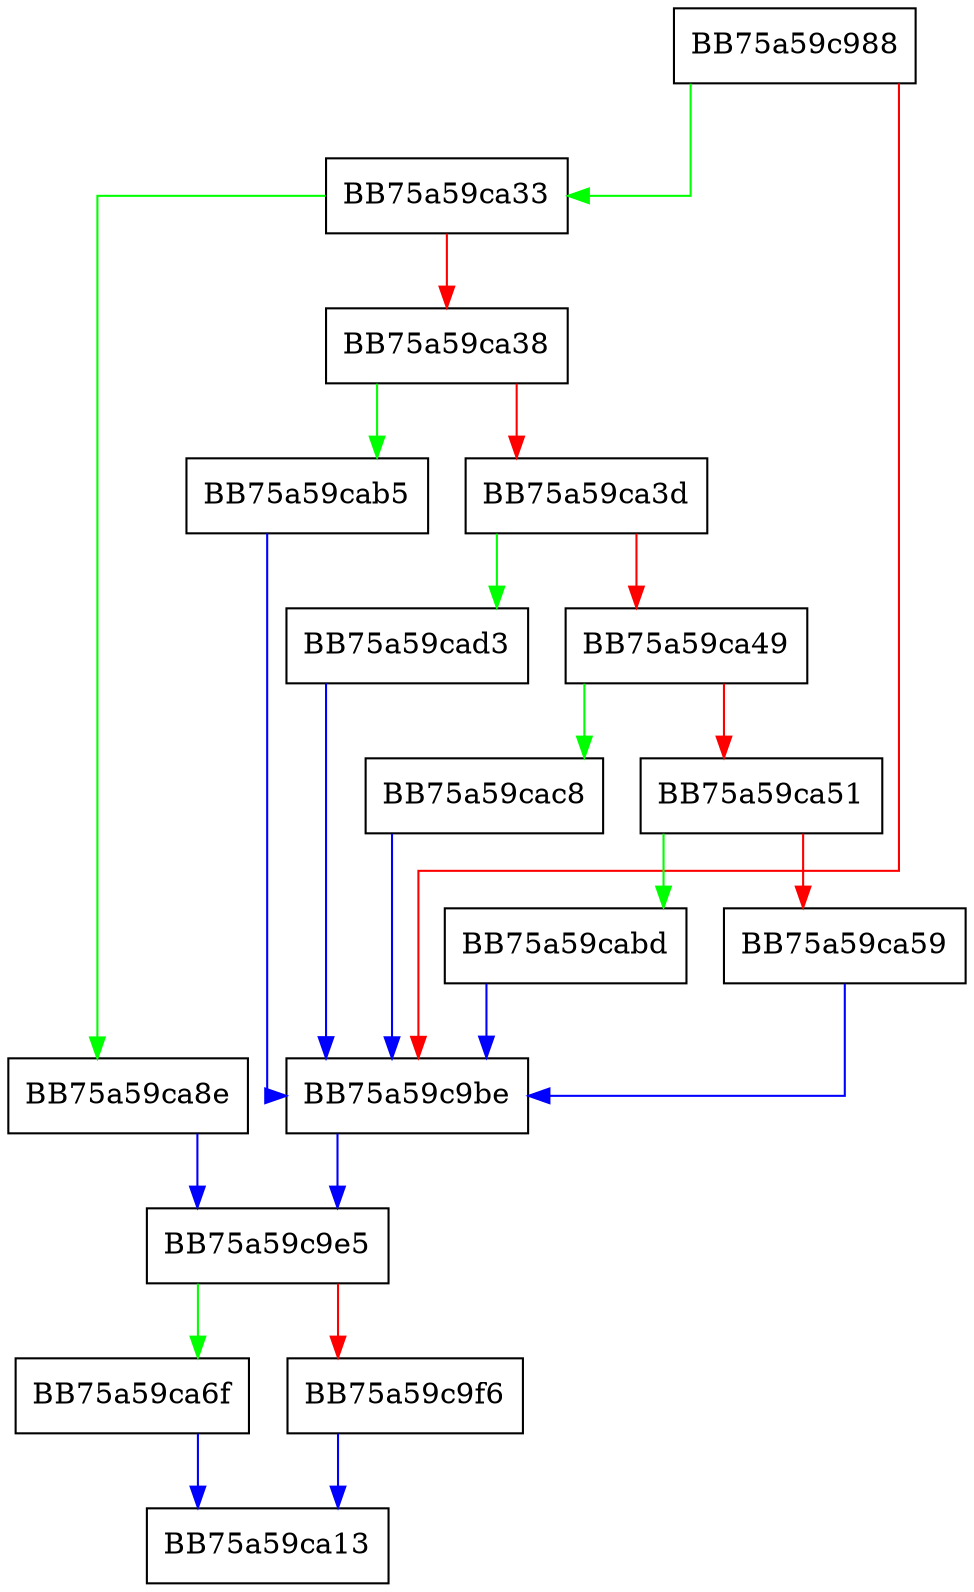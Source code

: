 digraph emulate_CPUID {
  node [shape="box"];
  graph [splines=ortho];
  BB75a59c988 -> BB75a59ca33 [color="green"];
  BB75a59c988 -> BB75a59c9be [color="red"];
  BB75a59c9be -> BB75a59c9e5 [color="blue"];
  BB75a59c9e5 -> BB75a59ca6f [color="green"];
  BB75a59c9e5 -> BB75a59c9f6 [color="red"];
  BB75a59c9f6 -> BB75a59ca13 [color="blue"];
  BB75a59ca33 -> BB75a59ca8e [color="green"];
  BB75a59ca33 -> BB75a59ca38 [color="red"];
  BB75a59ca38 -> BB75a59cab5 [color="green"];
  BB75a59ca38 -> BB75a59ca3d [color="red"];
  BB75a59ca3d -> BB75a59cad3 [color="green"];
  BB75a59ca3d -> BB75a59ca49 [color="red"];
  BB75a59ca49 -> BB75a59cac8 [color="green"];
  BB75a59ca49 -> BB75a59ca51 [color="red"];
  BB75a59ca51 -> BB75a59cabd [color="green"];
  BB75a59ca51 -> BB75a59ca59 [color="red"];
  BB75a59ca59 -> BB75a59c9be [color="blue"];
  BB75a59ca6f -> BB75a59ca13 [color="blue"];
  BB75a59ca8e -> BB75a59c9e5 [color="blue"];
  BB75a59cab5 -> BB75a59c9be [color="blue"];
  BB75a59cabd -> BB75a59c9be [color="blue"];
  BB75a59cac8 -> BB75a59c9be [color="blue"];
  BB75a59cad3 -> BB75a59c9be [color="blue"];
}